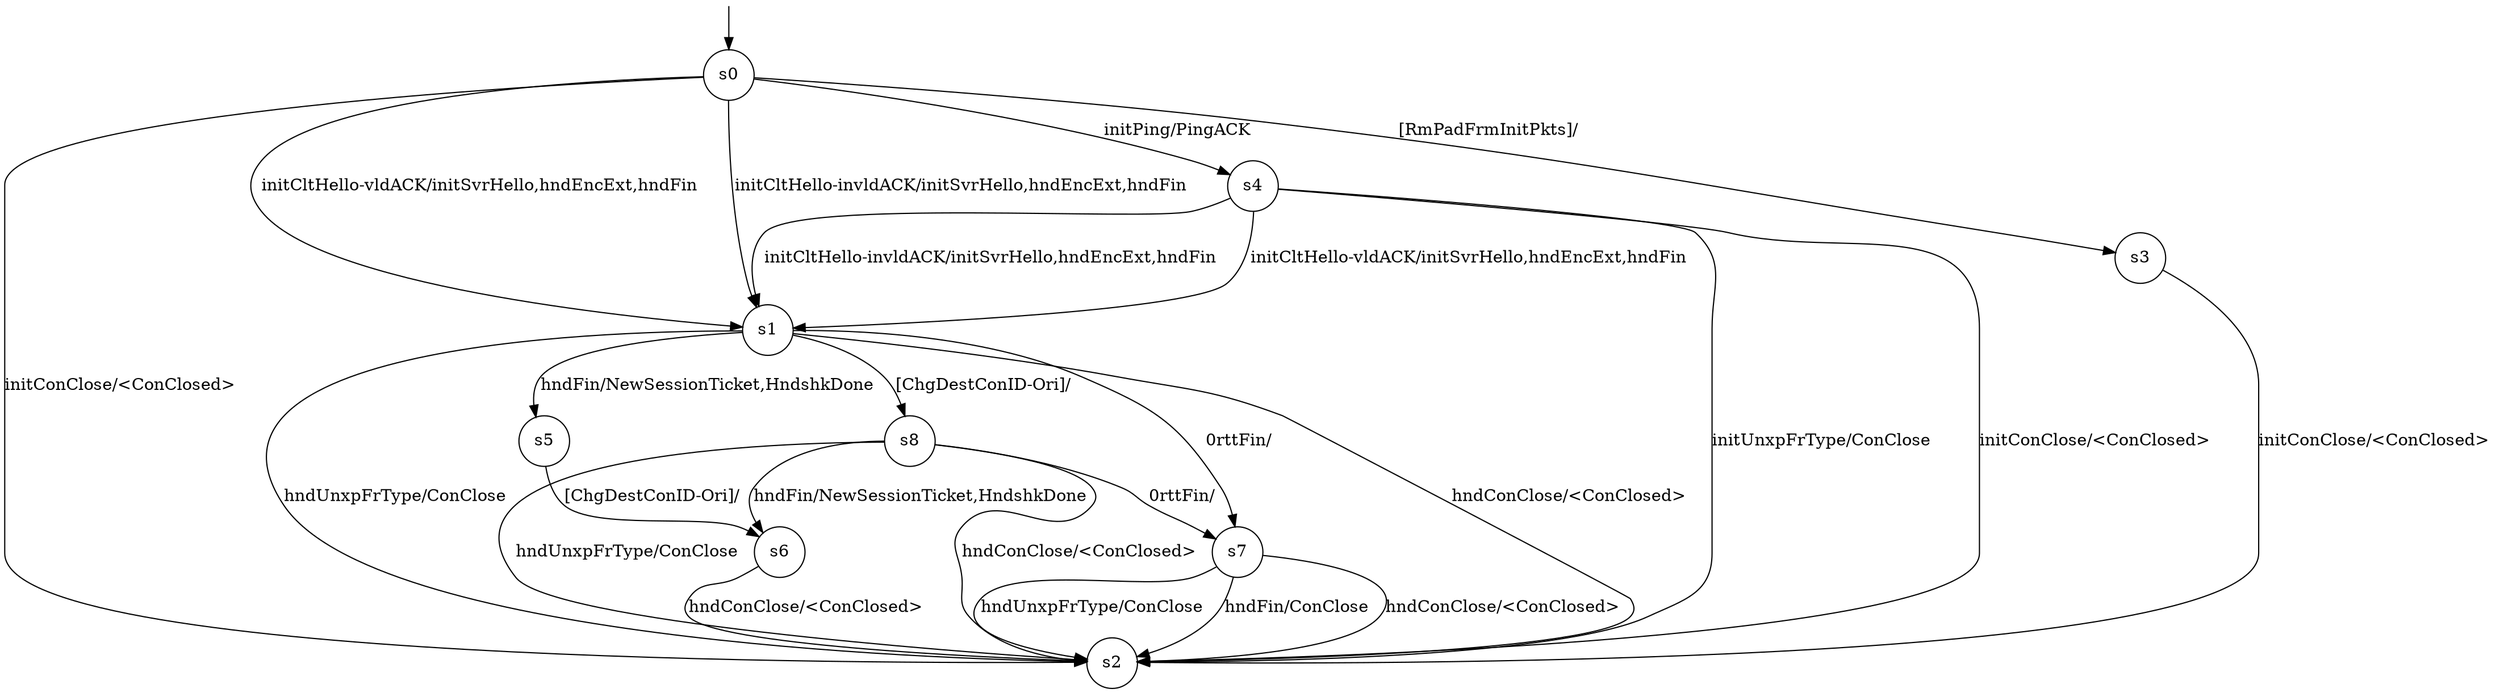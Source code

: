 digraph g {

s0 [shape="circle" label="s0"];
s1 [shape="circle" label="s1"];
s2 [shape="circle" label="s2"];
s3 [shape="circle" label="s3"];
s4 [shape="circle" label="s4"];
s5 [shape="circle" label="s5"];
s6 [shape="circle" label="s6"];
s7 [shape="circle" label="s7"];
s8 [shape="circle" label="s8"];
s0 -> s4 [label="initPing/PingACK "];
s0 -> s2 [label="initConClose/<ConClosed> "];
s0 -> s1 [label="initCltHello-vldACK/initSvrHello,hndEncExt,hndFin "];
s0 -> s1 [label="initCltHello-invldACK/initSvrHello,hndEncExt,hndFin "];
s0 -> s3 [label="[RmPadFrmInitPkts]/ "];
s1 -> s5 [label="hndFin/NewSessionTicket,HndshkDone "];
s1 -> s2 [label="hndConClose/<ConClosed> "];
s1 -> s2 [label="hndUnxpFrType/ConClose "];
s1 -> s7 [label="0rttFin/ "];
s1 -> s8 [label="[ChgDestConID-Ori]/ "];
s3 -> s2 [label="initConClose/<ConClosed> "];
s4 -> s2 [label="initConClose/<ConClosed> "];
s4 -> s1 [label="initCltHello-vldACK/initSvrHello,hndEncExt,hndFin "];
s4 -> s1 [label="initCltHello-invldACK/initSvrHello,hndEncExt,hndFin "];
s4 -> s2 [label="initUnxpFrType/ConClose "];
s5 -> s6 [label="[ChgDestConID-Ori]/ "];
s6 -> s2 [label="hndConClose/<ConClosed> "];
s7 -> s2 [label="hndFin/ConClose "];
s7 -> s2 [label="hndConClose/<ConClosed> "];
s7 -> s2 [label="hndUnxpFrType/ConClose "];
s8 -> s6 [label="hndFin/NewSessionTicket,HndshkDone "];
s8 -> s2 [label="hndConClose/<ConClosed> "];
s8 -> s2 [label="hndUnxpFrType/ConClose "];
s8 -> s7 [label="0rttFin/ "];

__start0 [label="" shape="none" width="0" height="0"];
__start0 -> s0;

}
